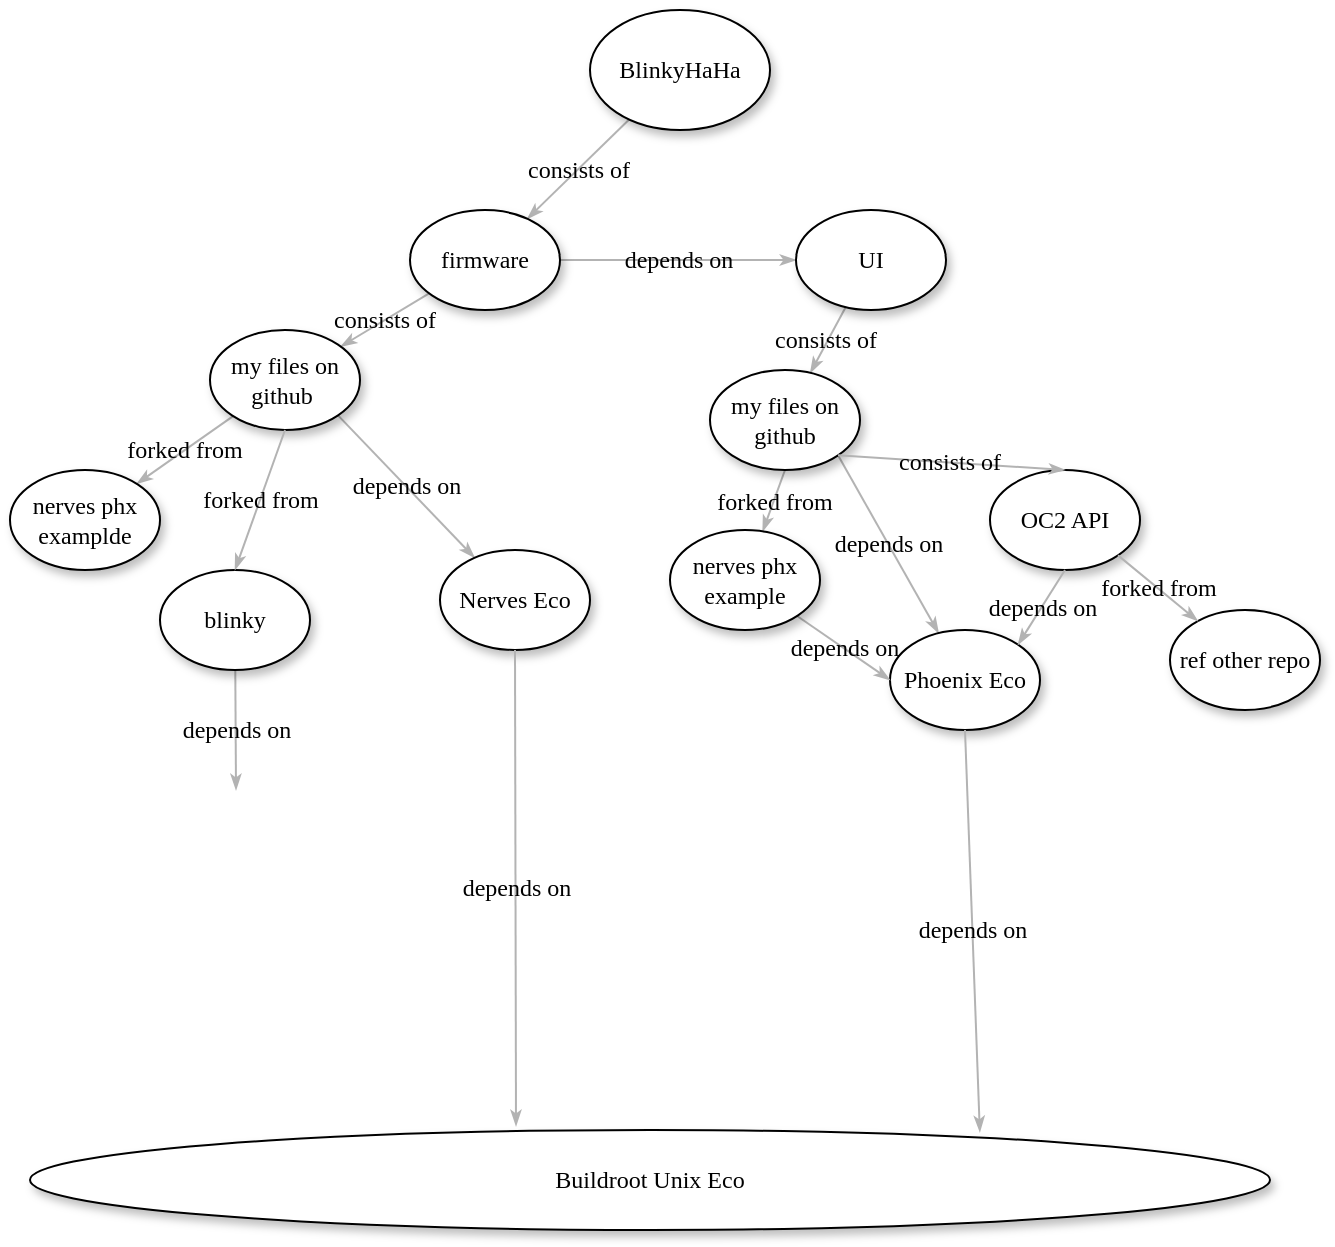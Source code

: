 <mxfile version="13.3.1" type="device"><diagram name="Page-1" id="42789a77-a242-8287-6e28-9cd8cfd52e62"><mxGraphModel dx="946" dy="625" grid="1" gridSize="10" guides="1" tooltips="1" connect="1" arrows="1" fold="1" page="1" pageScale="1" pageWidth="1100" pageHeight="850" background="#ffffff" math="0" shadow="0"><root><mxCell id="0"/><mxCell id="1" parent="0"/><mxCell id="1ea317790d2ca983-12" value="depends on" style="edgeStyle=none;rounded=1;html=1;labelBackgroundColor=none;startArrow=none;startFill=0;startSize=5;endArrow=classicThin;endFill=1;endSize=5;jettySize=auto;orthogonalLoop=1;strokeColor=#B3B3B3;strokeWidth=1;fontFamily=Verdana;fontSize=12;exitX=1;exitY=1;exitDx=0;exitDy=0;" parent="1" source="1ea317790d2ca983-8" target="1ea317790d2ca983-2" edge="1"><mxGeometry relative="1" as="geometry"><mxPoint x="670" y="620" as="sourcePoint"/></mxGeometry></mxCell><mxCell id="1ea317790d2ca983-13" value="consists of" style="edgeStyle=none;rounded=1;html=1;labelBackgroundColor=none;startArrow=none;startFill=0;startSize=5;endArrow=classicThin;endFill=1;endSize=5;jettySize=auto;orthogonalLoop=1;strokeColor=#B3B3B3;strokeWidth=1;fontFamily=Verdana;fontSize=12" parent="1" source="1ea317790d2ca983-1" target="1ea317790d2ca983-9" edge="1"><mxGeometry relative="1" as="geometry"/></mxCell><mxCell id="1ea317790d2ca983-1" value="BlinkyHaHa" style="ellipse;whiteSpace=wrap;html=1;rounded=0;shadow=1;comic=0;labelBackgroundColor=none;strokeWidth=1;fontFamily=Verdana;fontSize=12;align=center;" parent="1" vertex="1"><mxGeometry x="410" y="10" width="90" height="60" as="geometry"/></mxCell><mxCell id="1ea317790d2ca983-21" value="depends on" style="edgeStyle=none;rounded=1;html=1;labelBackgroundColor=none;startArrow=none;startFill=0;startSize=5;endArrow=classicThin;endFill=1;endSize=5;jettySize=auto;orthogonalLoop=1;strokeColor=#B3B3B3;strokeWidth=1;fontFamily=Verdana;fontSize=12;exitX=1;exitY=0.5;exitDx=0;exitDy=0;" parent="1" source="1ea317790d2ca983-9" target="1ea317790d2ca983-7" edge="1"><mxGeometry relative="1" as="geometry"/></mxCell><mxCell id="1ea317790d2ca983-22" value="forked from" style="edgeStyle=none;rounded=1;html=1;labelBackgroundColor=none;startArrow=none;startFill=0;startSize=5;endArrow=classicThin;endFill=1;endSize=5;jettySize=auto;orthogonalLoop=1;strokeColor=#B3B3B3;strokeWidth=1;fontFamily=Verdana;fontSize=12;exitX=0.5;exitY=1;exitDx=0;exitDy=0;" parent="1" source="1ea317790d2ca983-8" target="1ea317790d2ca983-6" edge="1"><mxGeometry relative="1" as="geometry"/></mxCell><mxCell id="1ea317790d2ca983-2" value="&lt;span&gt;Phoenix Eco&lt;/span&gt;" style="ellipse;whiteSpace=wrap;html=1;rounded=0;shadow=1;comic=0;labelBackgroundColor=none;strokeWidth=1;fontFamily=Verdana;fontSize=12;align=center;" parent="1" vertex="1"><mxGeometry x="560" y="320" width="75" height="50" as="geometry"/></mxCell><mxCell id="1ea317790d2ca983-15" value="depends on" style="edgeStyle=none;rounded=1;html=1;labelBackgroundColor=none;startArrow=none;startFill=0;startSize=5;endArrow=classicThin;endFill=1;endSize=5;jettySize=auto;orthogonalLoop=1;strokeColor=#B3B3B3;strokeWidth=1;fontFamily=Verdana;fontSize=12;exitX=1;exitY=1;exitDx=0;exitDy=0;" parent="1" source="1ea317790d2ca983-10" target="1ea317790d2ca983-3" edge="1"><mxGeometry relative="1" as="geometry"><mxPoint x="310" y="410" as="targetPoint"/></mxGeometry></mxCell><mxCell id="1ea317790d2ca983-3" value="&lt;span&gt;Nerves Eco&lt;/span&gt;" style="ellipse;whiteSpace=wrap;html=1;rounded=0;shadow=1;comic=0;labelBackgroundColor=none;strokeWidth=1;fontFamily=Verdana;fontSize=12;align=center;" parent="1" vertex="1"><mxGeometry x="335" y="280" width="75" height="50" as="geometry"/></mxCell><mxCell id="1ea317790d2ca983-16" value="depends on&lt;span style=&quot;color: rgba(0 , 0 , 0 , 0) ; font-family: monospace ; font-size: 0px&quot;&gt;%3CmxGraphModel%3E%3Croot%3E%3CmxCell%20id%3D%220%22%2F%3E%3CmxCell%20id%3D%221%22%20parent%3D%220%22%2F%3E%3CmxCell%20id%3D%222%22%20value%3D%22consists%20of%26amp%3Bnbsp%3B%22%20style%3D%22edgeStyle%3Dnone%3Brounded%3D1%3Bhtml%3D1%3BlabelBackgroundColor%3Dnone%3BstartArrow%3Dnone%3BstartFill%3D0%3BstartSize%3D5%3BendArrow%3DclassicThin%3BendFill%3D1%3BendSize%3D5%3BjettySize%3Dauto%3BorthogonalLoop%3D1%3BstrokeColor%3D%23B3B3B3%3BstrokeWidth%3D1%3BfontFamily%3DVerdana%3BfontSize%3D12%22%20edge%3D%221%22%20parent%3D%221%22%3E%3CmxGeometry%20relative%3D%221%22%20as%3D%22geometry%22%3E%3CmxPoint%20x%3D%22537.887%22%20y%3D%22158.544%22%20as%3D%22sourcePoint%22%2F%3E%3CmxPoint%20x%3D%22520.15%22%20y%3D%22191.465%22%20as%3D%22targetPoint%22%2F%3E%3C%2FmxGeometry%3E%3C%2FmxCell%3E%3C%2Froot%3E%3C%2FmxGraphModel%3E&lt;/span&gt;" style="edgeStyle=none;rounded=1;html=1;labelBackgroundColor=none;startArrow=none;startFill=0;startSize=5;endArrow=classicThin;endFill=1;endSize=5;jettySize=auto;orthogonalLoop=1;strokeColor=#B3B3B3;strokeWidth=1;fontFamily=Verdana;fontSize=12;exitX=0.5;exitY=1;exitDx=0;exitDy=0;" parent="1" source="1ea317790d2ca983-3" edge="1"><mxGeometry relative="1" as="geometry"><mxPoint x="373" y="568" as="targetPoint"/></mxGeometry></mxCell><mxCell id="1ea317790d2ca983-4" value="&lt;span&gt;Buildroot Unix Eco&lt;/span&gt;" style="ellipse;whiteSpace=wrap;html=1;rounded=0;shadow=1;comic=0;labelBackgroundColor=none;strokeWidth=1;fontFamily=Verdana;fontSize=12;align=center;" parent="1" vertex="1"><mxGeometry x="130" y="570" width="620" height="50" as="geometry"/></mxCell><mxCell id="1ea317790d2ca983-17" value="depends on" style="edgeStyle=none;rounded=1;html=1;labelBackgroundColor=none;startArrow=none;startFill=0;startSize=5;endArrow=classicThin;endFill=1;endSize=5;jettySize=auto;orthogonalLoop=1;strokeColor=#B3B3B3;strokeWidth=1;fontFamily=Verdana;fontSize=12" parent="1" source="1ea317790d2ca983-5" edge="1"><mxGeometry relative="1" as="geometry"><mxPoint x="233" y="400" as="targetPoint"/></mxGeometry></mxCell><mxCell id="1ea317790d2ca983-5" value="blinky" style="ellipse;whiteSpace=wrap;html=1;rounded=0;shadow=1;comic=0;labelBackgroundColor=none;strokeWidth=1;fontFamily=Verdana;fontSize=12;align=center;" parent="1" vertex="1"><mxGeometry x="195" y="290" width="75" height="50" as="geometry"/></mxCell><mxCell id="1ea317790d2ca983-23" value="depends on" style="edgeStyle=none;rounded=1;html=1;labelBackgroundColor=none;startArrow=none;startFill=0;startSize=5;endArrow=classicThin;endFill=1;endSize=5;jettySize=auto;orthogonalLoop=1;strokeColor=#B3B3B3;strokeWidth=1;fontFamily=Verdana;fontSize=12;entryX=0;entryY=0.5;entryDx=0;entryDy=0;" parent="1" source="1ea317790d2ca983-6" target="1ea317790d2ca983-2" edge="1"><mxGeometry relative="1" as="geometry"><mxPoint x="488" y="440" as="targetPoint"/></mxGeometry></mxCell><mxCell id="1ea317790d2ca983-6" value="&lt;span&gt;nerves phx example&lt;/span&gt;" style="ellipse;whiteSpace=wrap;html=1;rounded=0;shadow=1;comic=0;labelBackgroundColor=none;strokeWidth=1;fontFamily=Verdana;fontSize=12;align=center;" parent="1" vertex="1"><mxGeometry x="450" y="270" width="75" height="50" as="geometry"/></mxCell><mxCell id="1ea317790d2ca983-24" value="consists of&amp;nbsp;" style="edgeStyle=none;rounded=1;html=1;labelBackgroundColor=none;startArrow=none;startFill=0;startSize=5;endArrow=classicThin;endFill=1;endSize=5;jettySize=auto;orthogonalLoop=1;strokeColor=#B3B3B3;strokeWidth=1;fontFamily=Verdana;fontSize=12" parent="1" source="1ea317790d2ca983-7" target="1ea317790d2ca983-8" edge="1"><mxGeometry relative="1" as="geometry"/></mxCell><mxCell id="1ea317790d2ca983-7" value="&lt;span&gt;UI&lt;/span&gt;" style="ellipse;whiteSpace=wrap;html=1;rounded=0;shadow=1;comic=0;labelBackgroundColor=none;strokeWidth=1;fontFamily=Verdana;fontSize=12;align=center;" parent="1" vertex="1"><mxGeometry x="513" y="110" width="75" height="50" as="geometry"/></mxCell><mxCell id="1ea317790d2ca983-8" value="my files on github" style="ellipse;whiteSpace=wrap;html=1;rounded=0;shadow=1;comic=0;labelBackgroundColor=none;strokeWidth=1;fontFamily=Verdana;fontSize=12;align=center;" parent="1" vertex="1"><mxGeometry x="470" y="190" width="75" height="50" as="geometry"/></mxCell><mxCell id="1ea317790d2ca983-19" value="consists of" style="edgeStyle=none;rounded=1;html=1;labelBackgroundColor=none;startArrow=none;startFill=0;startSize=5;endArrow=classicThin;endFill=1;endSize=5;jettySize=auto;orthogonalLoop=1;strokeColor=#B3B3B3;strokeWidth=1;fontFamily=Verdana;fontSize=12" parent="1" source="1ea317790d2ca983-9" target="1ea317790d2ca983-10" edge="1"><mxGeometry relative="1" as="geometry"/></mxCell><mxCell id="1ea317790d2ca983-9" value="firmware" style="ellipse;whiteSpace=wrap;html=1;rounded=0;shadow=1;comic=0;labelBackgroundColor=none;strokeWidth=1;fontFamily=Verdana;fontSize=12;align=center;" parent="1" vertex="1"><mxGeometry x="320" y="110" width="75" height="50" as="geometry"/></mxCell><mxCell id="1ea317790d2ca983-20" value="forked from" style="edgeStyle=none;rounded=1;html=1;labelBackgroundColor=none;startArrow=none;startFill=0;startSize=5;endArrow=classicThin;endFill=1;endSize=5;jettySize=auto;orthogonalLoop=1;strokeColor=#B3B3B3;strokeWidth=1;fontFamily=Verdana;fontSize=12" parent="1" source="1ea317790d2ca983-10" target="1ea317790d2ca983-11" edge="1"><mxGeometry relative="1" as="geometry"/></mxCell><mxCell id="1ea317790d2ca983-10" value="&lt;span&gt;my files on github&amp;nbsp;&lt;/span&gt;" style="ellipse;whiteSpace=wrap;html=1;rounded=0;shadow=1;comic=0;labelBackgroundColor=none;strokeWidth=1;fontFamily=Verdana;fontSize=12;align=center;" parent="1" vertex="1"><mxGeometry x="220" y="170" width="75" height="50" as="geometry"/></mxCell><mxCell id="1ea317790d2ca983-18" value="forked from" style="edgeStyle=none;rounded=1;html=1;labelBackgroundColor=none;startArrow=none;startFill=0;startSize=5;endArrow=classicThin;endFill=1;endSize=5;jettySize=auto;orthogonalLoop=1;strokeColor=#B3B3B3;strokeWidth=1;fontFamily=Verdana;fontSize=12;exitX=0.5;exitY=1;exitDx=0;exitDy=0;entryX=0.5;entryY=0;entryDx=0;entryDy=0;" parent="1" source="1ea317790d2ca983-10" target="1ea317790d2ca983-5" edge="1"><mxGeometry relative="1" as="geometry"><mxPoint x="120" y="380" as="targetPoint"/></mxGeometry></mxCell><mxCell id="1ea317790d2ca983-11" value="&lt;span&gt;nerves phx examplde&lt;/span&gt;" style="ellipse;whiteSpace=wrap;html=1;rounded=0;shadow=1;comic=0;labelBackgroundColor=none;strokeWidth=1;fontFamily=Verdana;fontSize=12;align=center;" parent="1" vertex="1"><mxGeometry x="120" y="240" width="75" height="50" as="geometry"/></mxCell><mxCell id="NxRxber6JebrjNNXl0ef-2" value="&lt;span&gt;OC2 API&lt;/span&gt;" style="ellipse;whiteSpace=wrap;html=1;rounded=0;shadow=1;comic=0;labelBackgroundColor=none;strokeWidth=1;fontFamily=Verdana;fontSize=12;align=center;" vertex="1" parent="1"><mxGeometry x="610" y="240" width="75" height="50" as="geometry"/></mxCell><mxCell id="NxRxber6JebrjNNXl0ef-3" value="consists of&amp;nbsp;" style="edgeStyle=none;rounded=1;html=1;labelBackgroundColor=none;startArrow=none;startFill=0;startSize=5;endArrow=classicThin;endFill=1;endSize=5;jettySize=auto;orthogonalLoop=1;strokeColor=#B3B3B3;strokeWidth=1;fontFamily=Verdana;fontSize=12;exitX=1;exitY=1;exitDx=0;exitDy=0;entryX=0.5;entryY=0;entryDx=0;entryDy=0;" edge="1" parent="1" source="1ea317790d2ca983-8" target="NxRxber6JebrjNNXl0ef-2"><mxGeometry relative="1" as="geometry"><mxPoint x="547.887" y="168.544" as="sourcePoint"/><mxPoint x="638" y="177" as="targetPoint"/></mxGeometry></mxCell><mxCell id="NxRxber6JebrjNNXl0ef-5" value="depends on&lt;span style=&quot;color: rgba(0 , 0 , 0 , 0) ; font-family: monospace ; font-size: 0px&quot;&gt;%3CmxGraphModel%3E%3Croot%3E%3CmxCell%20id%3D%220%22%2F%3E%3CmxCell%20id%3D%221%22%20parent%3D%220%22%2F%3E%3CmxCell%20id%3D%222%22%20value%3D%22consists%20of%26amp%3Bnbsp%3B%22%20style%3D%22edgeStyle%3Dnone%3Brounded%3D1%3Bhtml%3D1%3BlabelBackgroundColor%3Dnone%3BstartArrow%3Dnone%3BstartFill%3D0%3BstartSize%3D5%3BendArrow%3DclassicThin%3BendFill%3D1%3BendSize%3D5%3BjettySize%3Dauto%3BorthogonalLoop%3D1%3BstrokeColor%3D%23B3B3B3%3BstrokeWidth%3D1%3BfontFamily%3DVerdana%3BfontSize%3D12%22%20edge%3D%221%22%20parent%3D%221%22%3E%3CmxGeometry%20relative%3D%221%22%20as%3D%22geometry%22%3E%3CmxPoint%20x%3D%22537.887%22%20y%3D%22158.544%22%20as%3D%22sourcePoint%22%2F%3E%3CmxPoint%20x%3D%22520.15%22%20y%3D%22191.465%22%20as%3D%22targetPoint%22%2F%3E%3C%2FmxGeometry%3E%3C%2FmxCell%3E%3C%2Froot%3E%3C%2FmxGraphModel%3E&lt;/span&gt;" style="edgeStyle=none;rounded=1;html=1;labelBackgroundColor=none;startArrow=none;startFill=0;startSize=5;endArrow=classicThin;endFill=1;endSize=5;jettySize=auto;orthogonalLoop=1;strokeColor=#B3B3B3;strokeWidth=1;fontFamily=Verdana;fontSize=12;exitX=0.5;exitY=1;exitDx=0;exitDy=0;entryX=0.766;entryY=0.02;entryDx=0;entryDy=0;entryPerimeter=0;" edge="1" parent="1" source="1ea317790d2ca983-2" target="1ea317790d2ca983-4"><mxGeometry relative="1" as="geometry"><mxPoint x="382.5" y="340" as="sourcePoint"/><mxPoint x="383" y="578" as="targetPoint"/></mxGeometry></mxCell><mxCell id="NxRxber6JebrjNNXl0ef-6" value="depends on" style="edgeStyle=none;rounded=1;html=1;labelBackgroundColor=none;startArrow=none;startFill=0;startSize=5;endArrow=classicThin;endFill=1;endSize=5;jettySize=auto;orthogonalLoop=1;strokeColor=#B3B3B3;strokeWidth=1;fontFamily=Verdana;fontSize=12;exitX=0.5;exitY=1;exitDx=0;exitDy=0;entryX=1;entryY=0;entryDx=0;entryDy=0;" edge="1" parent="1" source="NxRxber6JebrjNNXl0ef-2" target="1ea317790d2ca983-2"><mxGeometry relative="1" as="geometry"><mxPoint x="543.838" y="242.796" as="sourcePoint"/><mxPoint x="594.333" y="331.592" as="targetPoint"/></mxGeometry></mxCell><mxCell id="NxRxber6JebrjNNXl0ef-7" value="&lt;span&gt;ref other repo&lt;/span&gt;" style="ellipse;whiteSpace=wrap;html=1;rounded=0;shadow=1;comic=0;labelBackgroundColor=none;strokeWidth=1;fontFamily=Verdana;fontSize=12;align=center;" vertex="1" parent="1"><mxGeometry x="700" y="310" width="75" height="50" as="geometry"/></mxCell><mxCell id="NxRxber6JebrjNNXl0ef-8" value="forked from" style="edgeStyle=none;rounded=1;html=1;labelBackgroundColor=none;startArrow=none;startFill=0;startSize=5;endArrow=classicThin;endFill=1;endSize=5;jettySize=auto;orthogonalLoop=1;strokeColor=#B3B3B3;strokeWidth=1;fontFamily=Verdana;fontSize=12;exitX=1;exitY=1;exitDx=0;exitDy=0;" edge="1" parent="1" source="NxRxber6JebrjNNXl0ef-2" target="NxRxber6JebrjNNXl0ef-7"><mxGeometry relative="1" as="geometry"><mxPoint x="517.5" y="250" as="sourcePoint"/><mxPoint x="506.335" y="280.704" as="targetPoint"/></mxGeometry></mxCell></root></mxGraphModel></diagram></mxfile>